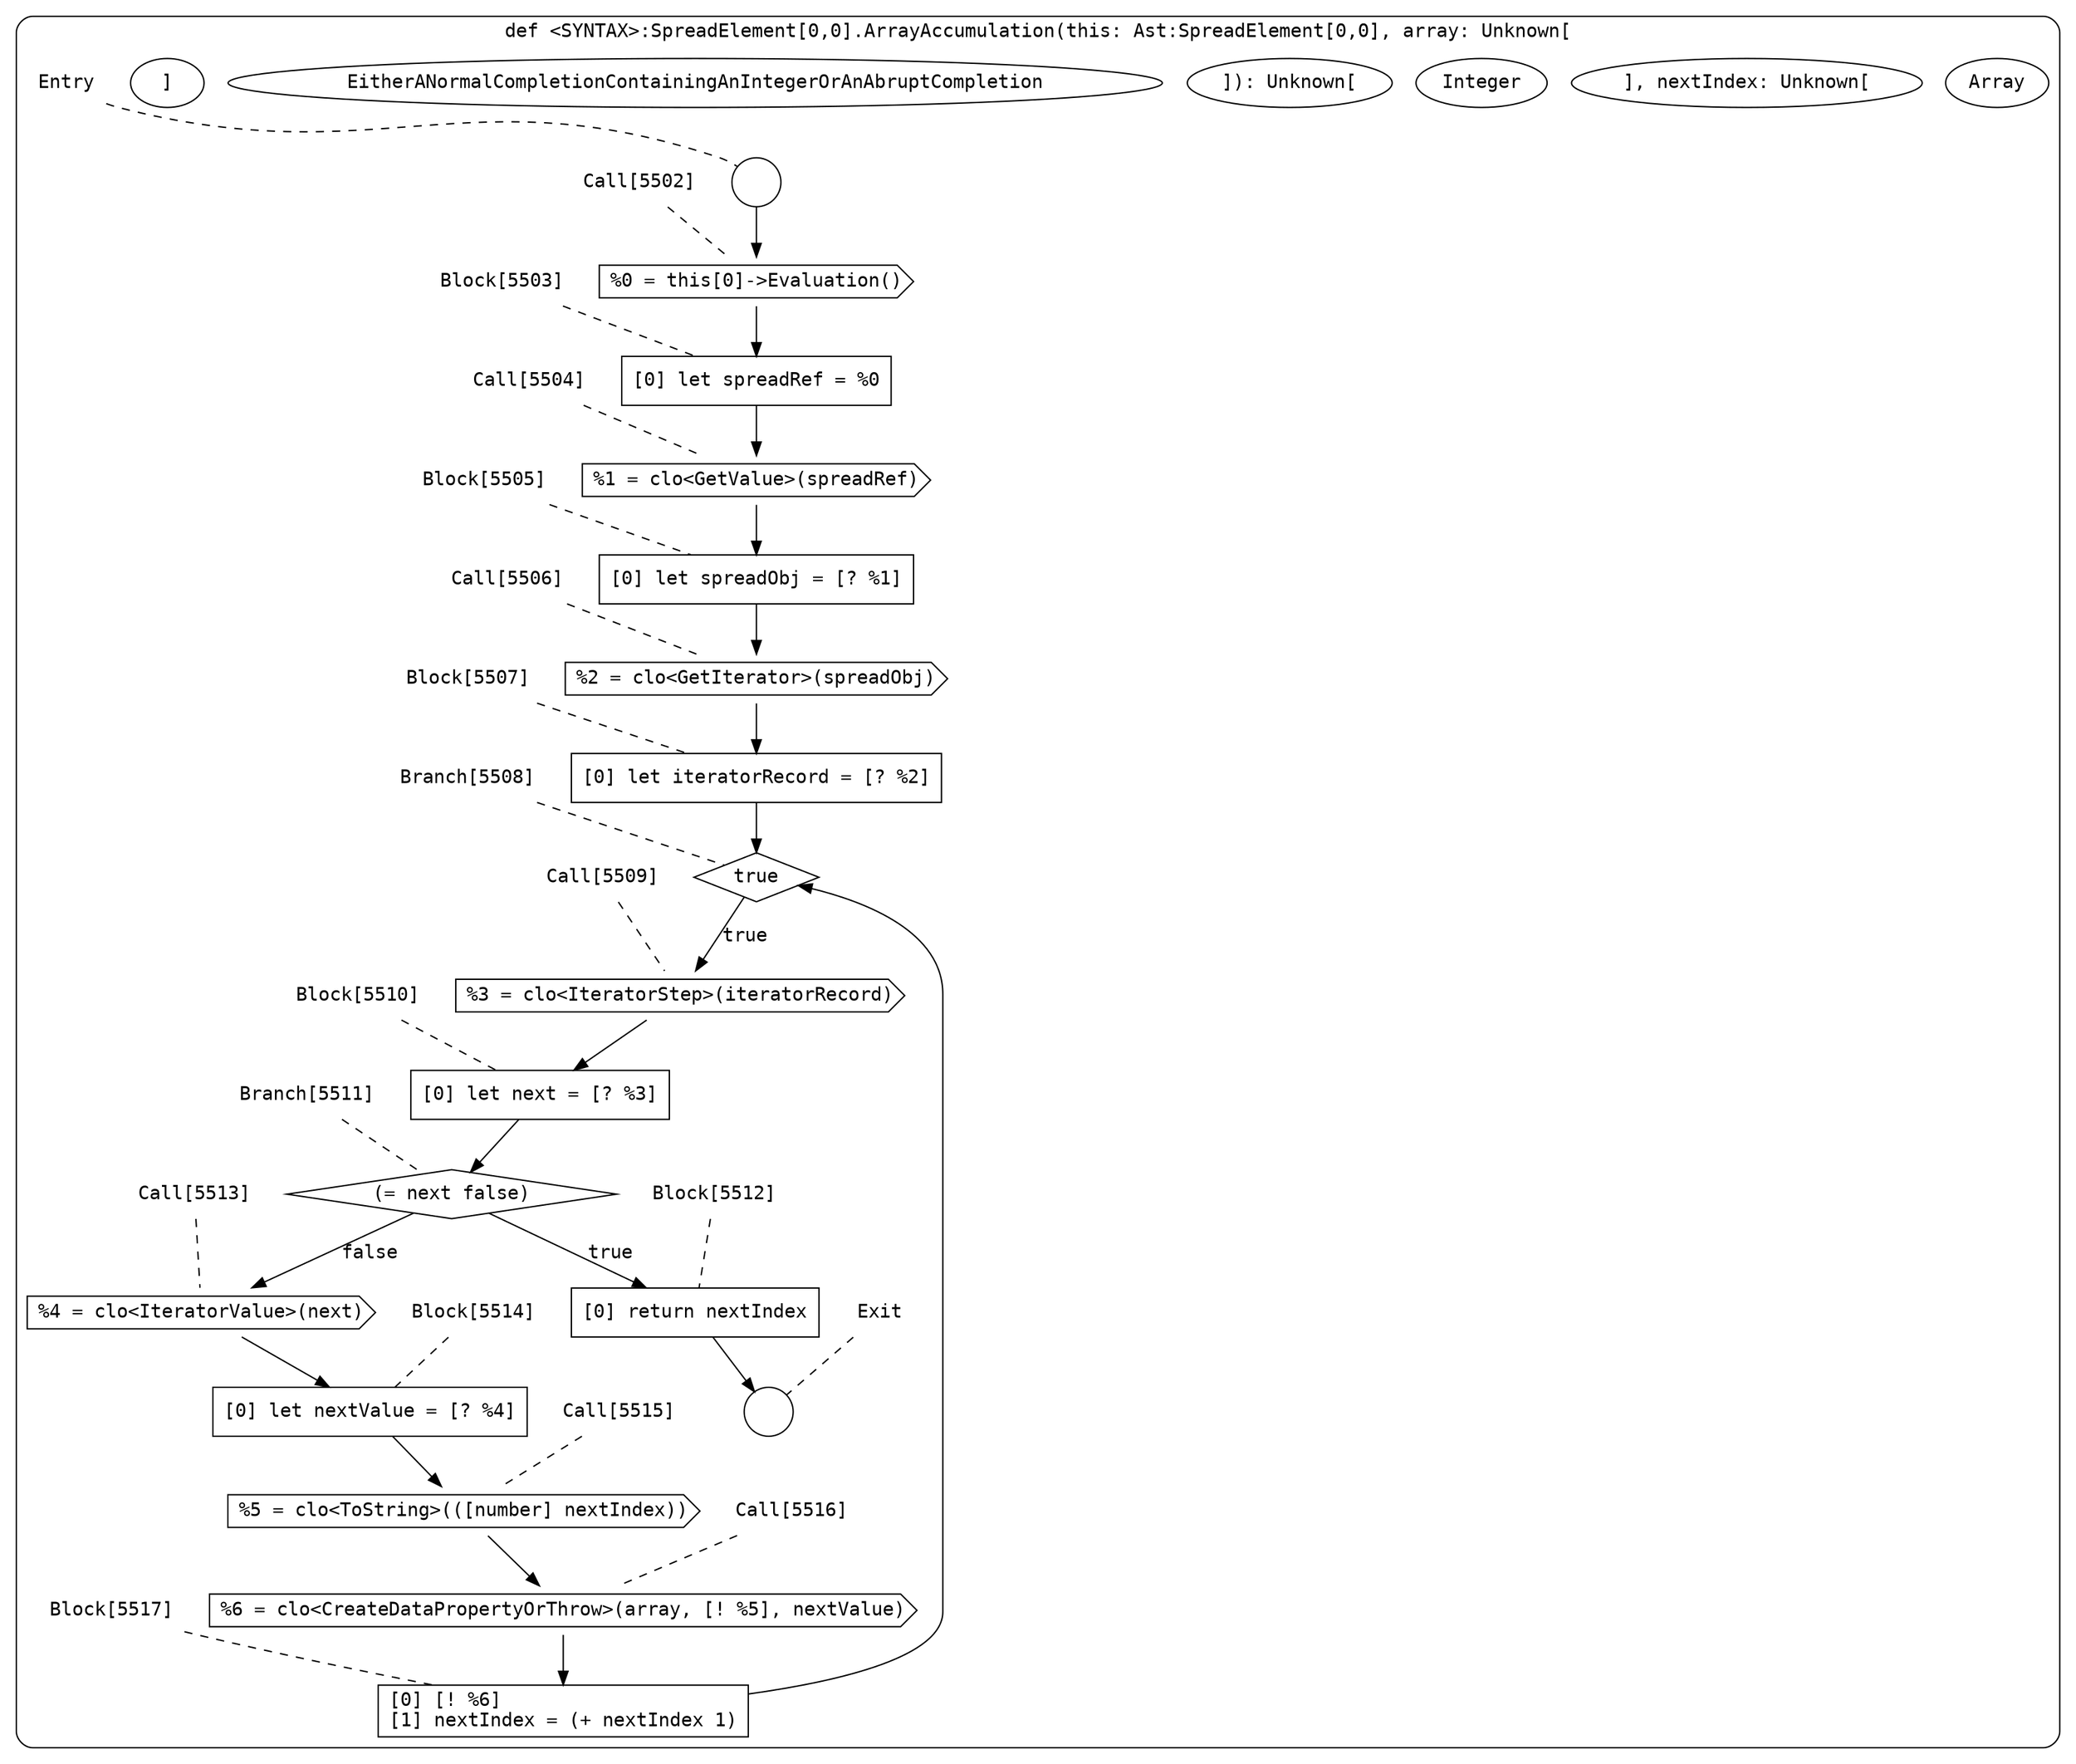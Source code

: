 digraph {
  graph [fontname = "Consolas"]
  node [fontname = "Consolas"]
  edge [fontname = "Consolas"]
  subgraph cluster1215 {
    label = "def <SYNTAX>:SpreadElement[0,0].ArrayAccumulation(this: Ast:SpreadElement[0,0], array: Unknown["Array"], nextIndex: Unknown["Integer"]): Unknown["EitherANormalCompletionContainingAnIntegerOrAnAbruptCompletion"]"
    style = rounded
    cluster1215_entry_name [shape=none, label=<<font color="black">Entry</font>>]
    cluster1215_entry_name -> cluster1215_entry [arrowhead=none, color="black", style=dashed]
    cluster1215_entry [shape=circle label=" " color="black" fillcolor="white" style=filled]
    cluster1215_entry -> node5502 [color="black"]
    cluster1215_exit_name [shape=none, label=<<font color="black">Exit</font>>]
    cluster1215_exit_name -> cluster1215_exit [arrowhead=none, color="black", style=dashed]
    cluster1215_exit [shape=circle label=" " color="black" fillcolor="white" style=filled]
    node5502_name [shape=none, label=<<font color="black">Call[5502]</font>>]
    node5502_name -> node5502 [arrowhead=none, color="black", style=dashed]
    node5502 [shape=cds, label=<<font color="black">%0 = this[0]-&gt;Evaluation()</font>> color="black" fillcolor="white", style=filled]
    node5502 -> node5503 [color="black"]
    node5503_name [shape=none, label=<<font color="black">Block[5503]</font>>]
    node5503_name -> node5503 [arrowhead=none, color="black", style=dashed]
    node5503 [shape=box, label=<<font color="black">[0] let spreadRef = %0<BR ALIGN="LEFT"/></font>> color="black" fillcolor="white", style=filled]
    node5503 -> node5504 [color="black"]
    node5504_name [shape=none, label=<<font color="black">Call[5504]</font>>]
    node5504_name -> node5504 [arrowhead=none, color="black", style=dashed]
    node5504 [shape=cds, label=<<font color="black">%1 = clo&lt;GetValue&gt;(spreadRef)</font>> color="black" fillcolor="white", style=filled]
    node5504 -> node5505 [color="black"]
    node5505_name [shape=none, label=<<font color="black">Block[5505]</font>>]
    node5505_name -> node5505 [arrowhead=none, color="black", style=dashed]
    node5505 [shape=box, label=<<font color="black">[0] let spreadObj = [? %1]<BR ALIGN="LEFT"/></font>> color="black" fillcolor="white", style=filled]
    node5505 -> node5506 [color="black"]
    node5506_name [shape=none, label=<<font color="black">Call[5506]</font>>]
    node5506_name -> node5506 [arrowhead=none, color="black", style=dashed]
    node5506 [shape=cds, label=<<font color="black">%2 = clo&lt;GetIterator&gt;(spreadObj)</font>> color="black" fillcolor="white", style=filled]
    node5506 -> node5507 [color="black"]
    node5507_name [shape=none, label=<<font color="black">Block[5507]</font>>]
    node5507_name -> node5507 [arrowhead=none, color="black", style=dashed]
    node5507 [shape=box, label=<<font color="black">[0] let iteratorRecord = [? %2]<BR ALIGN="LEFT"/></font>> color="black" fillcolor="white", style=filled]
    node5507 -> node5508 [color="black"]
    node5508_name [shape=none, label=<<font color="black">Branch[5508]</font>>]
    node5508_name -> node5508 [arrowhead=none, color="black", style=dashed]
    node5508 [shape=diamond, label=<<font color="black">true</font>> color="black" fillcolor="white", style=filled]
    node5508 -> node5509 [label=<<font color="black">true</font>> color="black"]
    node5509_name [shape=none, label=<<font color="black">Call[5509]</font>>]
    node5509_name -> node5509 [arrowhead=none, color="black", style=dashed]
    node5509 [shape=cds, label=<<font color="black">%3 = clo&lt;IteratorStep&gt;(iteratorRecord)</font>> color="black" fillcolor="white", style=filled]
    node5509 -> node5510 [color="black"]
    node5510_name [shape=none, label=<<font color="black">Block[5510]</font>>]
    node5510_name -> node5510 [arrowhead=none, color="black", style=dashed]
    node5510 [shape=box, label=<<font color="black">[0] let next = [? %3]<BR ALIGN="LEFT"/></font>> color="black" fillcolor="white", style=filled]
    node5510 -> node5511 [color="black"]
    node5511_name [shape=none, label=<<font color="black">Branch[5511]</font>>]
    node5511_name -> node5511 [arrowhead=none, color="black", style=dashed]
    node5511 [shape=diamond, label=<<font color="black">(= next false)</font>> color="black" fillcolor="white", style=filled]
    node5511 -> node5512 [label=<<font color="black">true</font>> color="black"]
    node5511 -> node5513 [label=<<font color="black">false</font>> color="black"]
    node5512_name [shape=none, label=<<font color="black">Block[5512]</font>>]
    node5512_name -> node5512 [arrowhead=none, color="black", style=dashed]
    node5512 [shape=box, label=<<font color="black">[0] return nextIndex<BR ALIGN="LEFT"/></font>> color="black" fillcolor="white", style=filled]
    node5512 -> cluster1215_exit [color="black"]
    node5513_name [shape=none, label=<<font color="black">Call[5513]</font>>]
    node5513_name -> node5513 [arrowhead=none, color="black", style=dashed]
    node5513 [shape=cds, label=<<font color="black">%4 = clo&lt;IteratorValue&gt;(next)</font>> color="black" fillcolor="white", style=filled]
    node5513 -> node5514 [color="black"]
    node5514_name [shape=none, label=<<font color="black">Block[5514]</font>>]
    node5514_name -> node5514 [arrowhead=none, color="black", style=dashed]
    node5514 [shape=box, label=<<font color="black">[0] let nextValue = [? %4]<BR ALIGN="LEFT"/></font>> color="black" fillcolor="white", style=filled]
    node5514 -> node5515 [color="black"]
    node5515_name [shape=none, label=<<font color="black">Call[5515]</font>>]
    node5515_name -> node5515 [arrowhead=none, color="black", style=dashed]
    node5515 [shape=cds, label=<<font color="black">%5 = clo&lt;ToString&gt;(([number] nextIndex))</font>> color="black" fillcolor="white", style=filled]
    node5515 -> node5516 [color="black"]
    node5516_name [shape=none, label=<<font color="black">Call[5516]</font>>]
    node5516_name -> node5516 [arrowhead=none, color="black", style=dashed]
    node5516 [shape=cds, label=<<font color="black">%6 = clo&lt;CreateDataPropertyOrThrow&gt;(array, [! %5], nextValue)</font>> color="black" fillcolor="white", style=filled]
    node5516 -> node5517 [color="black"]
    node5517_name [shape=none, label=<<font color="black">Block[5517]</font>>]
    node5517_name -> node5517 [arrowhead=none, color="black", style=dashed]
    node5517 [shape=box, label=<<font color="black">[0] [! %6]<BR ALIGN="LEFT"/>[1] nextIndex = (+ nextIndex 1)<BR ALIGN="LEFT"/></font>> color="black" fillcolor="white", style=filled]
    node5517 -> node5508 [color="black"]
  }
}